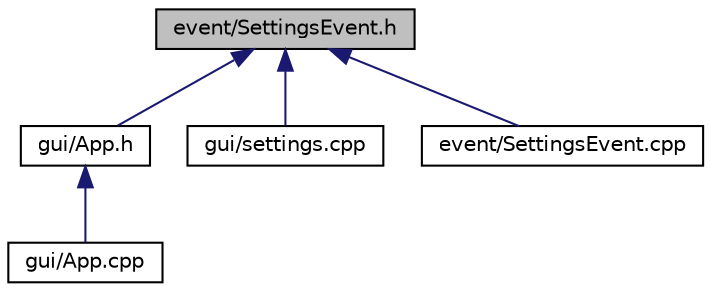 digraph "event/SettingsEvent.h"
{
 // LATEX_PDF_SIZE
  edge [fontname="Helvetica",fontsize="10",labelfontname="Helvetica",labelfontsize="10"];
  node [fontname="Helvetica",fontsize="10",shape=record];
  Node1 [label="event/SettingsEvent.h",height=0.2,width=0.4,color="black", fillcolor="grey75", style="filled", fontcolor="black",tooltip="This file contains the implementation of the SettingsEvent class."];
  Node1 -> Node2 [dir="back",color="midnightblue",fontsize="10",style="solid"];
  Node2 [label="gui/App.h",height=0.2,width=0.4,color="black", fillcolor="white", style="filled",URL="$App_8h.html",tooltip=" "];
  Node2 -> Node3 [dir="back",color="midnightblue",fontsize="10",style="solid"];
  Node3 [label="gui/App.cpp",height=0.2,width=0.4,color="black", fillcolor="white", style="filled",URL="$App_8cpp.html",tooltip=" "];
  Node1 -> Node4 [dir="back",color="midnightblue",fontsize="10",style="solid"];
  Node4 [label="gui/settings.cpp",height=0.2,width=0.4,color="black", fillcolor="white", style="filled",URL="$settings_8cpp.html",tooltip="Implementation file for the Settings class This file contains the implementation of the Settings clas..."];
  Node1 -> Node5 [dir="back",color="midnightblue",fontsize="10",style="solid"];
  Node5 [label="event/SettingsEvent.cpp",height=0.2,width=0.4,color="black", fillcolor="white", style="filled",URL="$SettingsEvent_8cpp.html",tooltip=" "];
}
